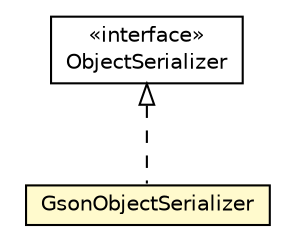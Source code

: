 #!/usr/local/bin/dot
#
# Class diagram 
# Generated by UMLGraph version R5_6_6-8-g8d7759 (http://www.umlgraph.org/)
#

digraph G {
	edge [fontname="Helvetica",fontsize=10,labelfontname="Helvetica",labelfontsize=10];
	node [fontname="Helvetica",fontsize=10,shape=plaintext];
	nodesep=0.25;
	ranksep=0.5;
	// org.dayatang.utils.ObjectSerializer
	c53333 [label=<<table title="org.dayatang.utils.ObjectSerializer" border="0" cellborder="1" cellspacing="0" cellpadding="2" port="p" href="../ObjectSerializer.html">
		<tr><td><table border="0" cellspacing="0" cellpadding="1">
<tr><td align="center" balign="center"> &#171;interface&#187; </td></tr>
<tr><td align="center" balign="center"> ObjectSerializer </td></tr>
		</table></td></tr>
		</table>>, URL="../ObjectSerializer.html", fontname="Helvetica", fontcolor="black", fontsize=10.0];
	// org.dayatang.utils.serializer.GsonObjectSerializer
	c53343 [label=<<table title="org.dayatang.utils.serializer.GsonObjectSerializer" border="0" cellborder="1" cellspacing="0" cellpadding="2" port="p" bgcolor="lemonChiffon" href="./GsonObjectSerializer.html">
		<tr><td><table border="0" cellspacing="0" cellpadding="1">
<tr><td align="center" balign="center"> GsonObjectSerializer </td></tr>
		</table></td></tr>
		</table>>, URL="./GsonObjectSerializer.html", fontname="Helvetica", fontcolor="black", fontsize=10.0];
	//org.dayatang.utils.serializer.GsonObjectSerializer implements org.dayatang.utils.ObjectSerializer
	c53333:p -> c53343:p [dir=back,arrowtail=empty,style=dashed];
}

